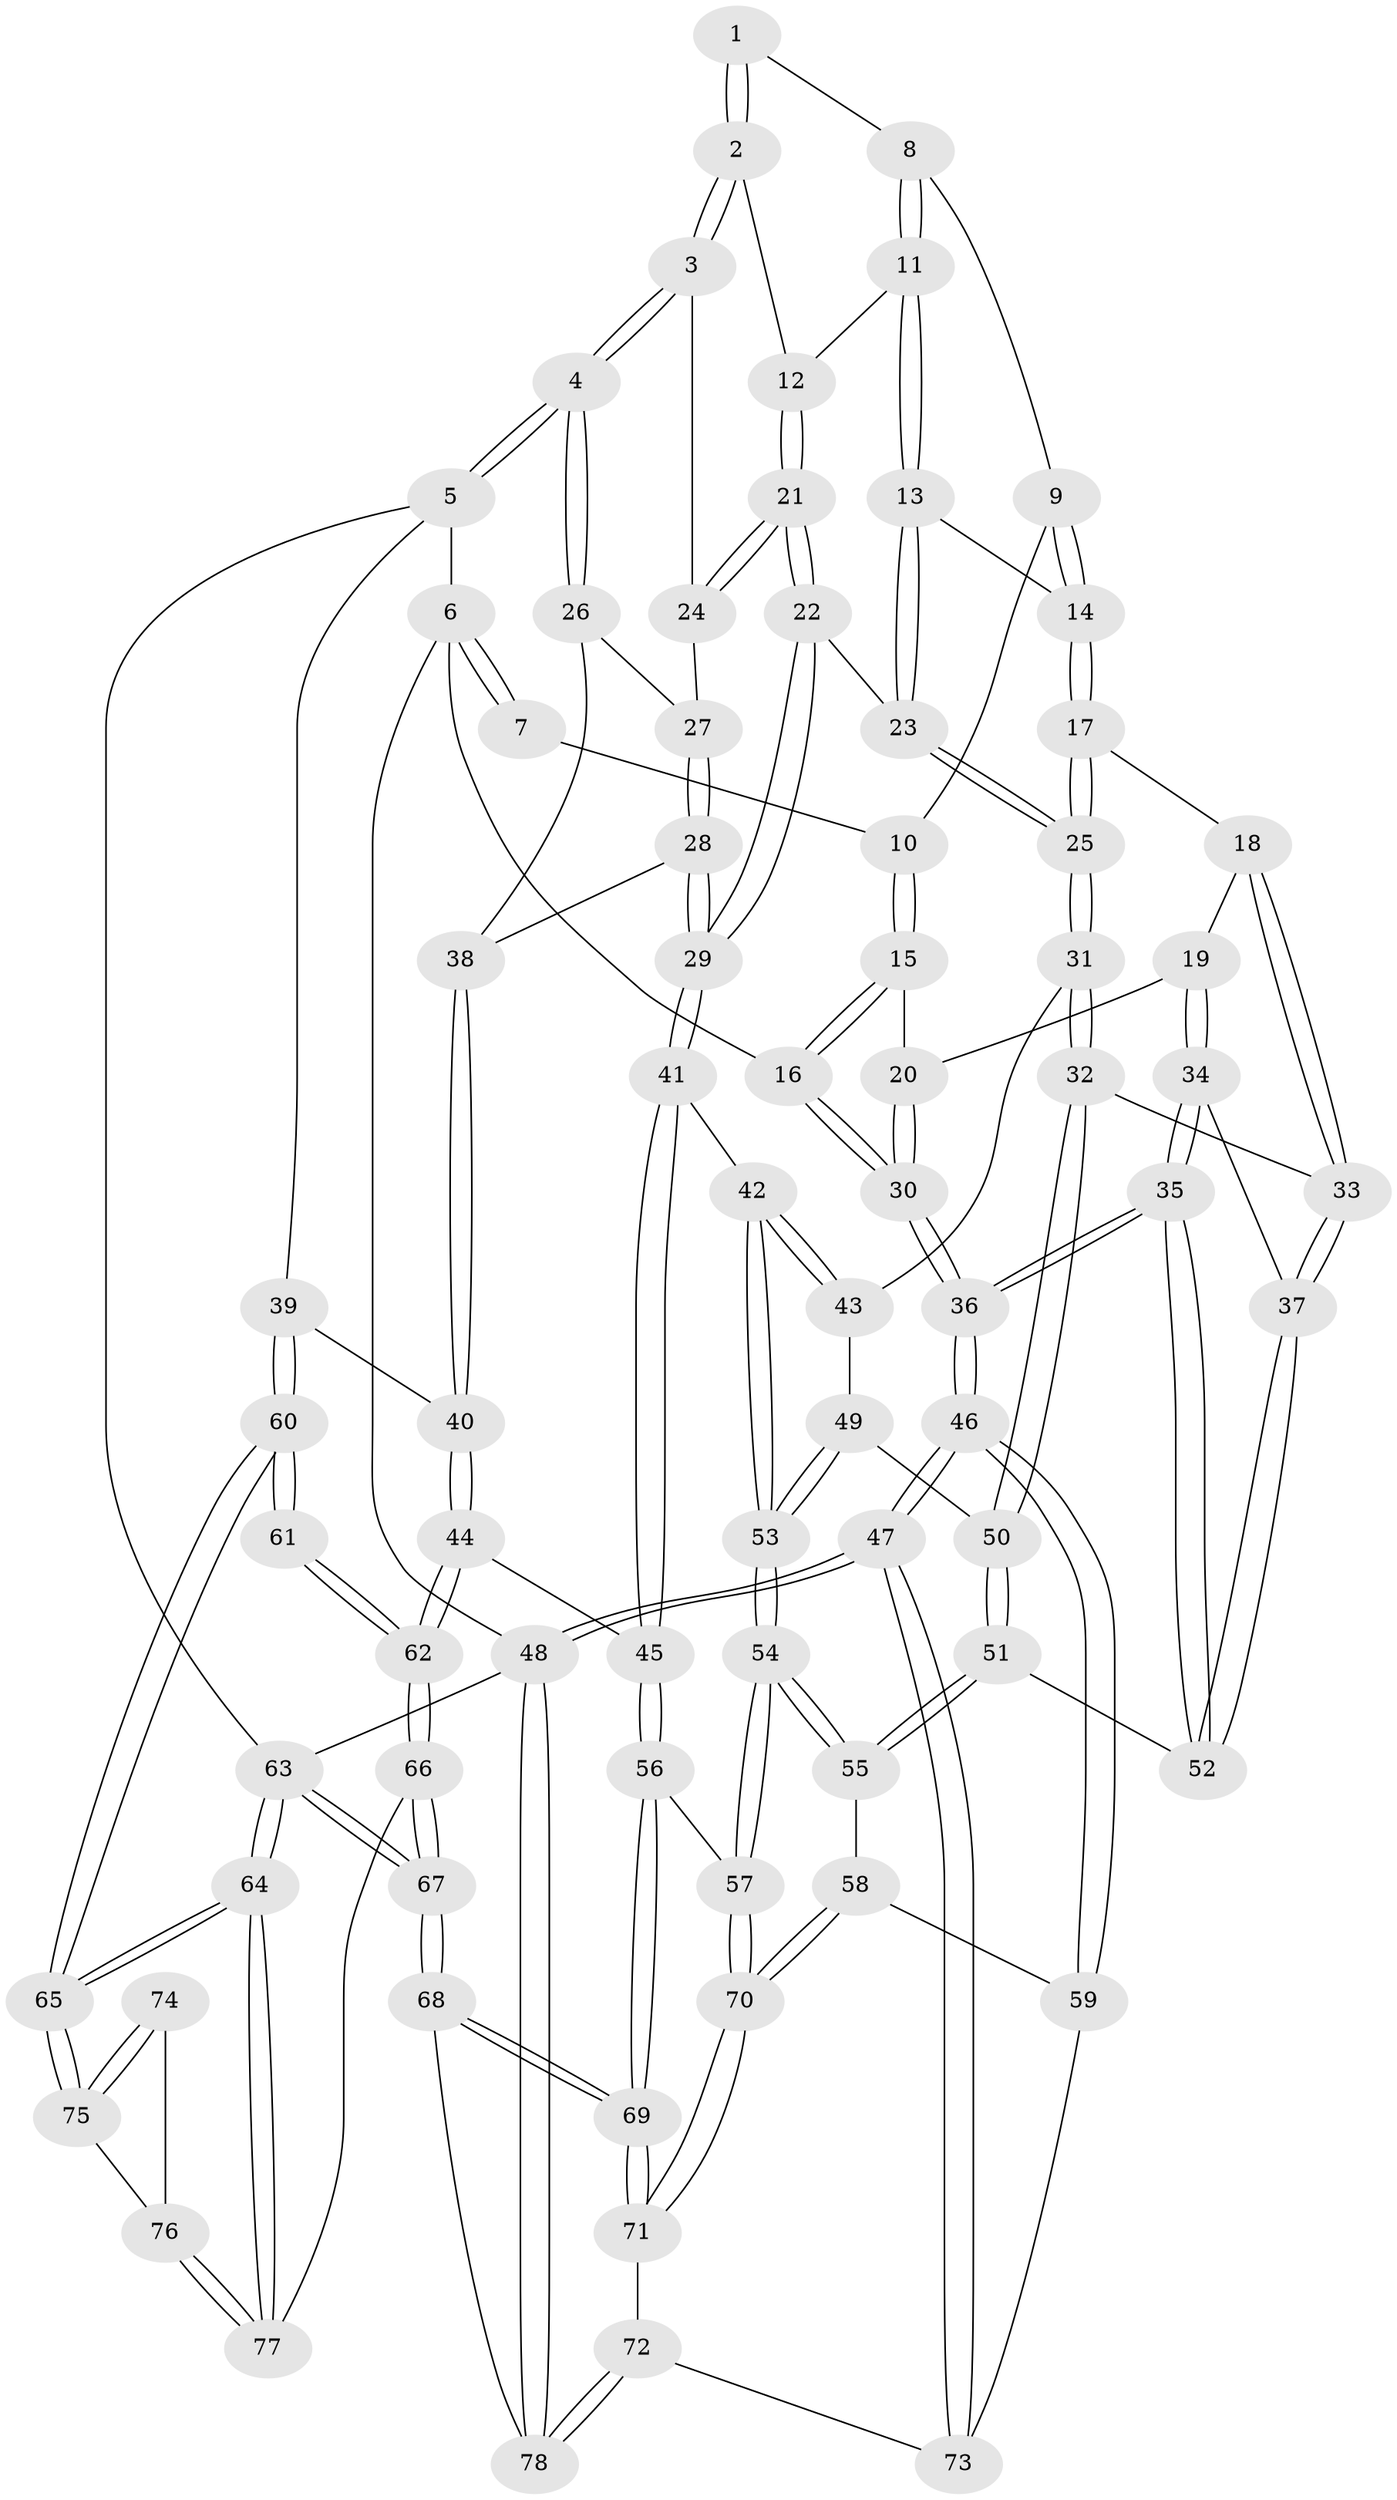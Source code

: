 // coarse degree distribution, {4: 0.3695652173913043, 6: 0.17391304347826086, 5: 0.34782608695652173, 7: 0.021739130434782608, 3: 0.021739130434782608, 8: 0.021739130434782608, 2: 0.043478260869565216}
// Generated by graph-tools (version 1.1) at 2025/21/03/04/25 18:21:06]
// undirected, 78 vertices, 192 edges
graph export_dot {
graph [start="1"]
  node [color=gray90,style=filled];
  1 [pos="+0.24053787055673106+0"];
  2 [pos="+0.5216597638270013+0"];
  3 [pos="+0.9577038904977967+0"];
  4 [pos="+1+0"];
  5 [pos="+1+0"];
  6 [pos="+0+0"];
  7 [pos="+0.19240617456360312+0"];
  8 [pos="+0.27629890589916256+0.08403502061855732"];
  9 [pos="+0.24699794151606486+0.1195321331977362"];
  10 [pos="+0.22049141507564163+0.12329149681475375"];
  11 [pos="+0.38948640470788837+0.11413220085726246"];
  12 [pos="+0.4539986796359689+0.06881999339377422"];
  13 [pos="+0.33493290558294503+0.19306136832051893"];
  14 [pos="+0.32084063584015365+0.19627657381906075"];
  15 [pos="+0.06993545679508399+0.20079420126656286"];
  16 [pos="+0+0"];
  17 [pos="+0.21425947332030643+0.2826428788864363"];
  18 [pos="+0.17686567992846228+0.2869262346504073"];
  19 [pos="+0.13382163678240452+0.2717667447881802"];
  20 [pos="+0.11664782662482347+0.2569890075964689"];
  21 [pos="+0.5159782258376598+0.29939792393775455"];
  22 [pos="+0.48392778115825813+0.3374382141489175"];
  23 [pos="+0.4626273163292981+0.34492595596170966"];
  24 [pos="+0.5545836586008713+0.2867141497718542"];
  25 [pos="+0.413422197721559+0.38686966785162774"];
  26 [pos="+0.7844190936429989+0.34329755328043016"];
  27 [pos="+0.6362036150151883+0.3222287607761632"];
  28 [pos="+0.6518669180037926+0.43750751511027036"];
  29 [pos="+0.6093776036108137+0.47831616576666175"];
  30 [pos="+0+0.6936025499239592"];
  31 [pos="+0.3960943395586626+0.4280531232896622"];
  32 [pos="+0.36558233961222336+0.4679290637392903"];
  33 [pos="+0.23353552160871588+0.45572646554428137"];
  34 [pos="+0.11959785707729689+0.3401483557191458"];
  35 [pos="+0+0.6338604779411192"];
  36 [pos="+0+0.7025084113103812"];
  37 [pos="+0.1502778365849563+0.5314418936249753"];
  38 [pos="+0.7784980664865315+0.37131378120126646"];
  39 [pos="+1+0.47267020402895193"];
  40 [pos="+0.8190553485554307+0.5650102695860877"];
  41 [pos="+0.619716797559933+0.5675706576977322"];
  42 [pos="+0.6087453028759015+0.5691814244729078"];
  43 [pos="+0.518978371080225+0.5343010176760298"];
  44 [pos="+0.7797145547823127+0.613806662288008"];
  45 [pos="+0.7001569023264615+0.6293429764668517"];
  46 [pos="+0+1"];
  47 [pos="+0+1"];
  48 [pos="+0+1"];
  49 [pos="+0.3891715510614298+0.5845073170820645"];
  50 [pos="+0.3645520318441116+0.5446760051694807"];
  51 [pos="+0.21621921548935677+0.6171586285263566"];
  52 [pos="+0.11545251512148098+0.5833191872990491"];
  53 [pos="+0.4228613893164408+0.6689979261248273"];
  54 [pos="+0.4190262546663964+0.6904733536076754"];
  55 [pos="+0.2613596185454099+0.682861773344514"];
  56 [pos="+0.6698013296440128+0.6947346883047852"];
  57 [pos="+0.422504338338095+0.7045457139248301"];
  58 [pos="+0.24798802554365426+0.739751332329738"];
  59 [pos="+0.24242240831310116+0.7553358351403852"];
  60 [pos="+1+0.6618846307539223"];
  61 [pos="+0.8500545960348993+0.711270920429485"];
  62 [pos="+0.8494264880893975+0.7110597626181218"];
  63 [pos="+1+1"];
  64 [pos="+1+1"];
  65 [pos="+1+0.6882929429043485"];
  66 [pos="+0.7806296825512106+0.9886002885824353"];
  67 [pos="+0.7022049128679128+1"];
  68 [pos="+0.7004841904471032+1"];
  69 [pos="+0.6397277163911745+0.8105178661470671"];
  70 [pos="+0.42452025773768454+0.7448312273905573"];
  71 [pos="+0.42488485814514626+0.7483727245435857"];
  72 [pos="+0.39650062688215026+0.8174813998752295"];
  73 [pos="+0.34114183496333883+0.8172739553743121"];
  74 [pos="+0.8895684539064252+0.747305664034162"];
  75 [pos="+1+0.7310943875882004"];
  76 [pos="+0.9515272359820658+0.8063469872074849"];
  77 [pos="+0.9322778815739945+0.8624522834635638"];
  78 [pos="+0.4687934497295376+1"];
  1 -- 2;
  1 -- 2;
  1 -- 8;
  2 -- 3;
  2 -- 3;
  2 -- 12;
  3 -- 4;
  3 -- 4;
  3 -- 24;
  4 -- 5;
  4 -- 5;
  4 -- 26;
  4 -- 26;
  5 -- 6;
  5 -- 39;
  5 -- 63;
  6 -- 7;
  6 -- 7;
  6 -- 16;
  6 -- 48;
  7 -- 10;
  8 -- 9;
  8 -- 11;
  8 -- 11;
  9 -- 10;
  9 -- 14;
  9 -- 14;
  10 -- 15;
  10 -- 15;
  11 -- 12;
  11 -- 13;
  11 -- 13;
  12 -- 21;
  12 -- 21;
  13 -- 14;
  13 -- 23;
  13 -- 23;
  14 -- 17;
  14 -- 17;
  15 -- 16;
  15 -- 16;
  15 -- 20;
  16 -- 30;
  16 -- 30;
  17 -- 18;
  17 -- 25;
  17 -- 25;
  18 -- 19;
  18 -- 33;
  18 -- 33;
  19 -- 20;
  19 -- 34;
  19 -- 34;
  20 -- 30;
  20 -- 30;
  21 -- 22;
  21 -- 22;
  21 -- 24;
  21 -- 24;
  22 -- 23;
  22 -- 29;
  22 -- 29;
  23 -- 25;
  23 -- 25;
  24 -- 27;
  25 -- 31;
  25 -- 31;
  26 -- 27;
  26 -- 38;
  27 -- 28;
  27 -- 28;
  28 -- 29;
  28 -- 29;
  28 -- 38;
  29 -- 41;
  29 -- 41;
  30 -- 36;
  30 -- 36;
  31 -- 32;
  31 -- 32;
  31 -- 43;
  32 -- 33;
  32 -- 50;
  32 -- 50;
  33 -- 37;
  33 -- 37;
  34 -- 35;
  34 -- 35;
  34 -- 37;
  35 -- 36;
  35 -- 36;
  35 -- 52;
  35 -- 52;
  36 -- 46;
  36 -- 46;
  37 -- 52;
  37 -- 52;
  38 -- 40;
  38 -- 40;
  39 -- 40;
  39 -- 60;
  39 -- 60;
  40 -- 44;
  40 -- 44;
  41 -- 42;
  41 -- 45;
  41 -- 45;
  42 -- 43;
  42 -- 43;
  42 -- 53;
  42 -- 53;
  43 -- 49;
  44 -- 45;
  44 -- 62;
  44 -- 62;
  45 -- 56;
  45 -- 56;
  46 -- 47;
  46 -- 47;
  46 -- 59;
  46 -- 59;
  47 -- 48;
  47 -- 48;
  47 -- 73;
  47 -- 73;
  48 -- 78;
  48 -- 78;
  48 -- 63;
  49 -- 50;
  49 -- 53;
  49 -- 53;
  50 -- 51;
  50 -- 51;
  51 -- 52;
  51 -- 55;
  51 -- 55;
  53 -- 54;
  53 -- 54;
  54 -- 55;
  54 -- 55;
  54 -- 57;
  54 -- 57;
  55 -- 58;
  56 -- 57;
  56 -- 69;
  56 -- 69;
  57 -- 70;
  57 -- 70;
  58 -- 59;
  58 -- 70;
  58 -- 70;
  59 -- 73;
  60 -- 61;
  60 -- 61;
  60 -- 65;
  60 -- 65;
  61 -- 62;
  61 -- 62;
  62 -- 66;
  62 -- 66;
  63 -- 64;
  63 -- 64;
  63 -- 67;
  63 -- 67;
  64 -- 65;
  64 -- 65;
  64 -- 77;
  64 -- 77;
  65 -- 75;
  65 -- 75;
  66 -- 67;
  66 -- 67;
  66 -- 77;
  67 -- 68;
  67 -- 68;
  68 -- 69;
  68 -- 69;
  68 -- 78;
  69 -- 71;
  69 -- 71;
  70 -- 71;
  70 -- 71;
  71 -- 72;
  72 -- 73;
  72 -- 78;
  72 -- 78;
  74 -- 75;
  74 -- 75;
  74 -- 76;
  75 -- 76;
  76 -- 77;
  76 -- 77;
}
